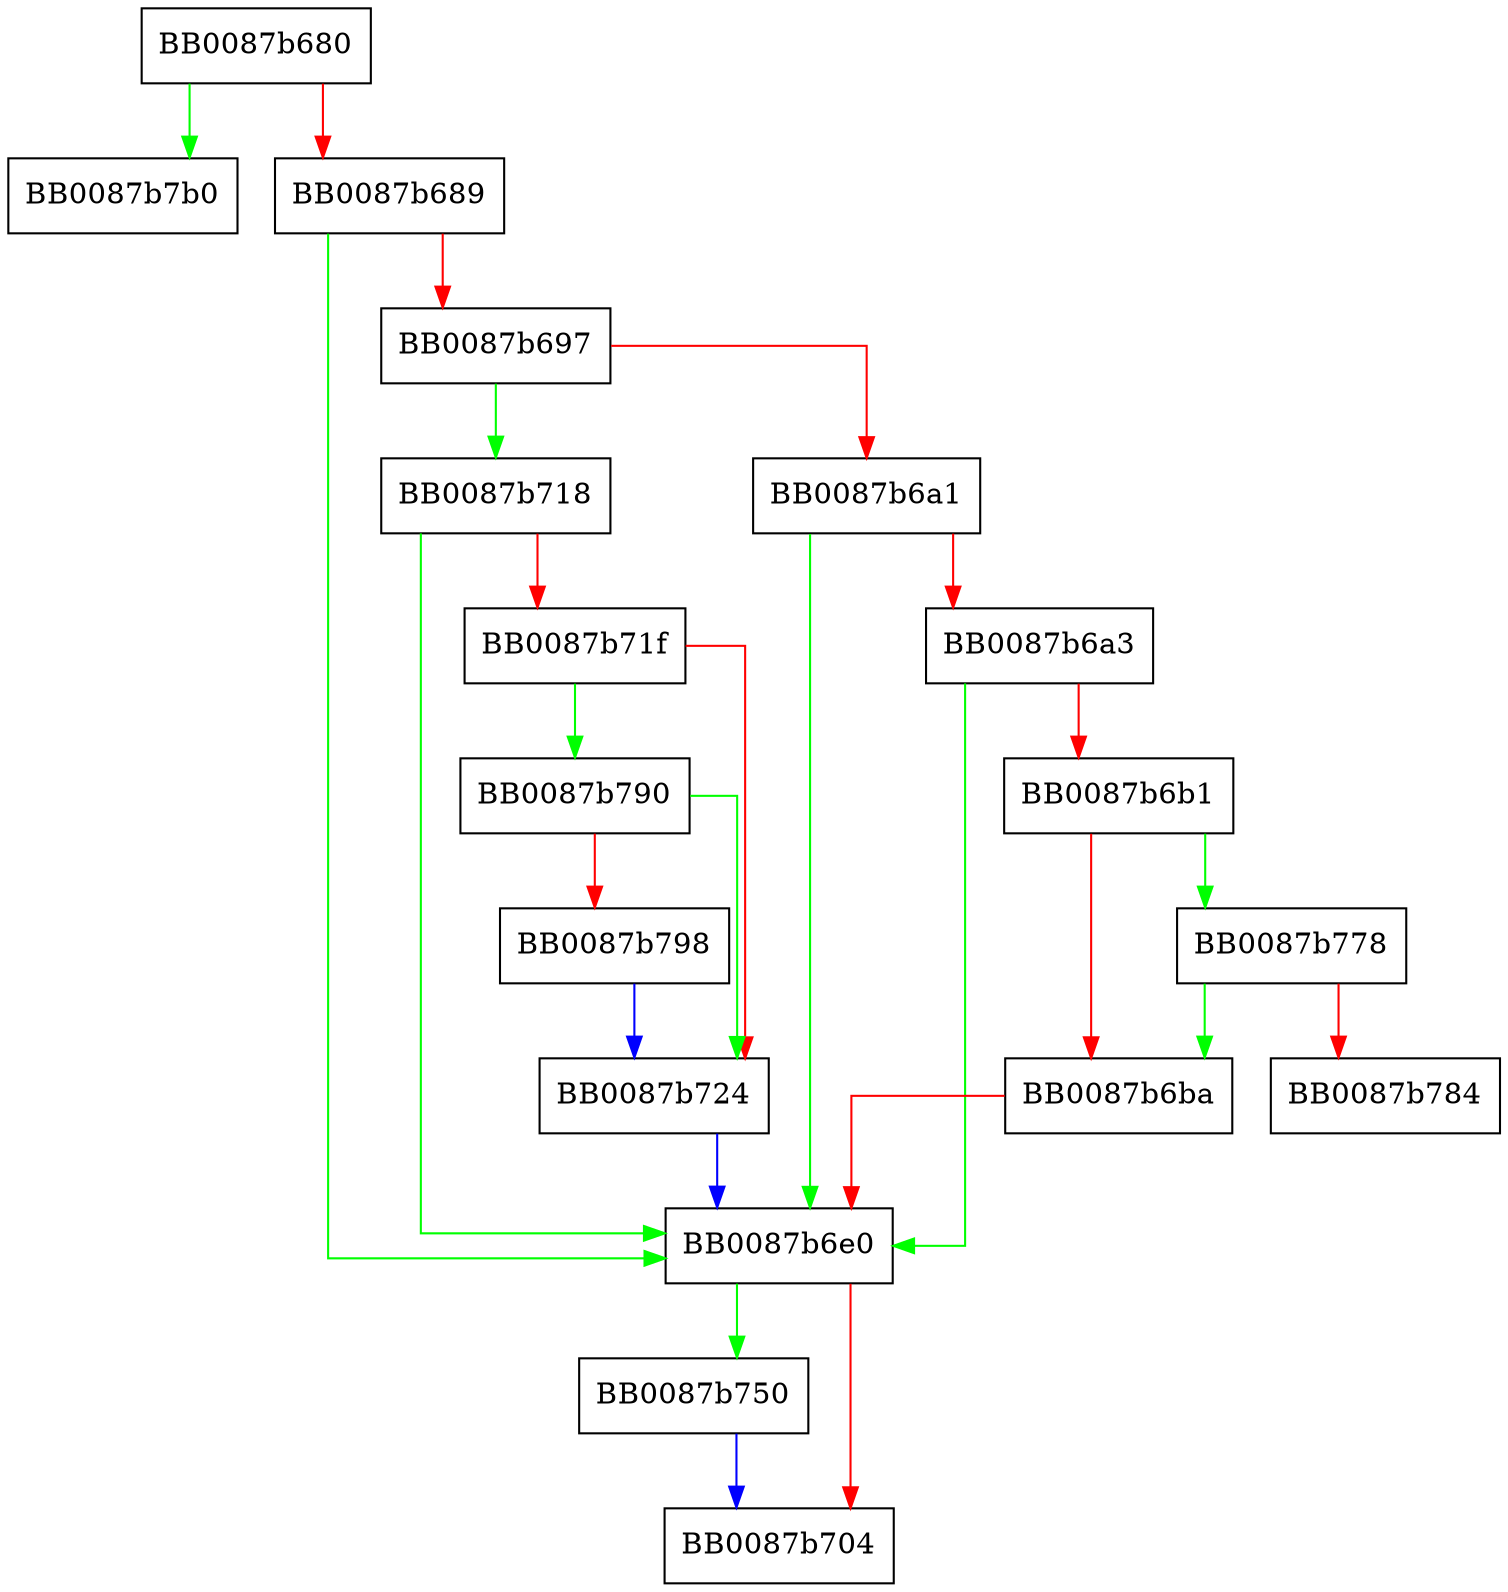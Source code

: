 digraph _IO_seekoff_unlocked {
  node [shape="box"];
  graph [splines=ortho];
  BB0087b680 -> BB0087b7b0 [color="green"];
  BB0087b680 -> BB0087b689 [color="red"];
  BB0087b689 -> BB0087b6e0 [color="green"];
  BB0087b689 -> BB0087b697 [color="red"];
  BB0087b697 -> BB0087b718 [color="green"];
  BB0087b697 -> BB0087b6a1 [color="red"];
  BB0087b6a1 -> BB0087b6e0 [color="green"];
  BB0087b6a1 -> BB0087b6a3 [color="red"];
  BB0087b6a3 -> BB0087b6e0 [color="green"];
  BB0087b6a3 -> BB0087b6b1 [color="red"];
  BB0087b6b1 -> BB0087b778 [color="green"];
  BB0087b6b1 -> BB0087b6ba [color="red"];
  BB0087b6ba -> BB0087b6e0 [color="red"];
  BB0087b6e0 -> BB0087b750 [color="green"];
  BB0087b6e0 -> BB0087b704 [color="red"];
  BB0087b718 -> BB0087b6e0 [color="green"];
  BB0087b718 -> BB0087b71f [color="red"];
  BB0087b71f -> BB0087b790 [color="green"];
  BB0087b71f -> BB0087b724 [color="red"];
  BB0087b724 -> BB0087b6e0 [color="blue"];
  BB0087b750 -> BB0087b704 [color="blue"];
  BB0087b778 -> BB0087b6ba [color="green"];
  BB0087b778 -> BB0087b784 [color="red"];
  BB0087b790 -> BB0087b724 [color="green"];
  BB0087b790 -> BB0087b798 [color="red"];
  BB0087b798 -> BB0087b724 [color="blue"];
}